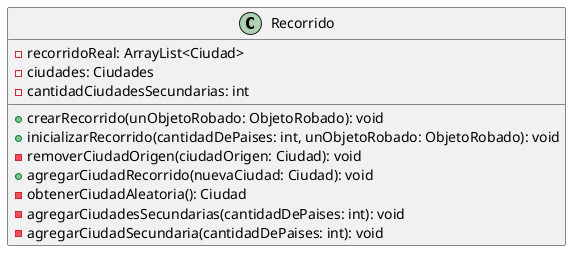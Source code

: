 @startuml

class Recorrido {
    -recorridoReal: ArrayList<Ciudad>
    -ciudades: Ciudades
    -cantidadCiudadesSecundarias: int

    +crearRecorrido(unObjetoRobado: ObjetoRobado): void
    +inicializarRecorrido(cantidadDePaises: int, unObjetoRobado: ObjetoRobado): void
    -removerCiudadOrigen(ciudadOrigen: Ciudad): void
    +agregarCiudadRecorrido(nuevaCiudad: Ciudad): void
    -obtenerCiudadAleatoria(): Ciudad
    -agregarCiudadesSecundarias(cantidadDePaises: int): void
    -agregarCiudadSecundaria(cantidadDePaises: int): void
}


@enduml